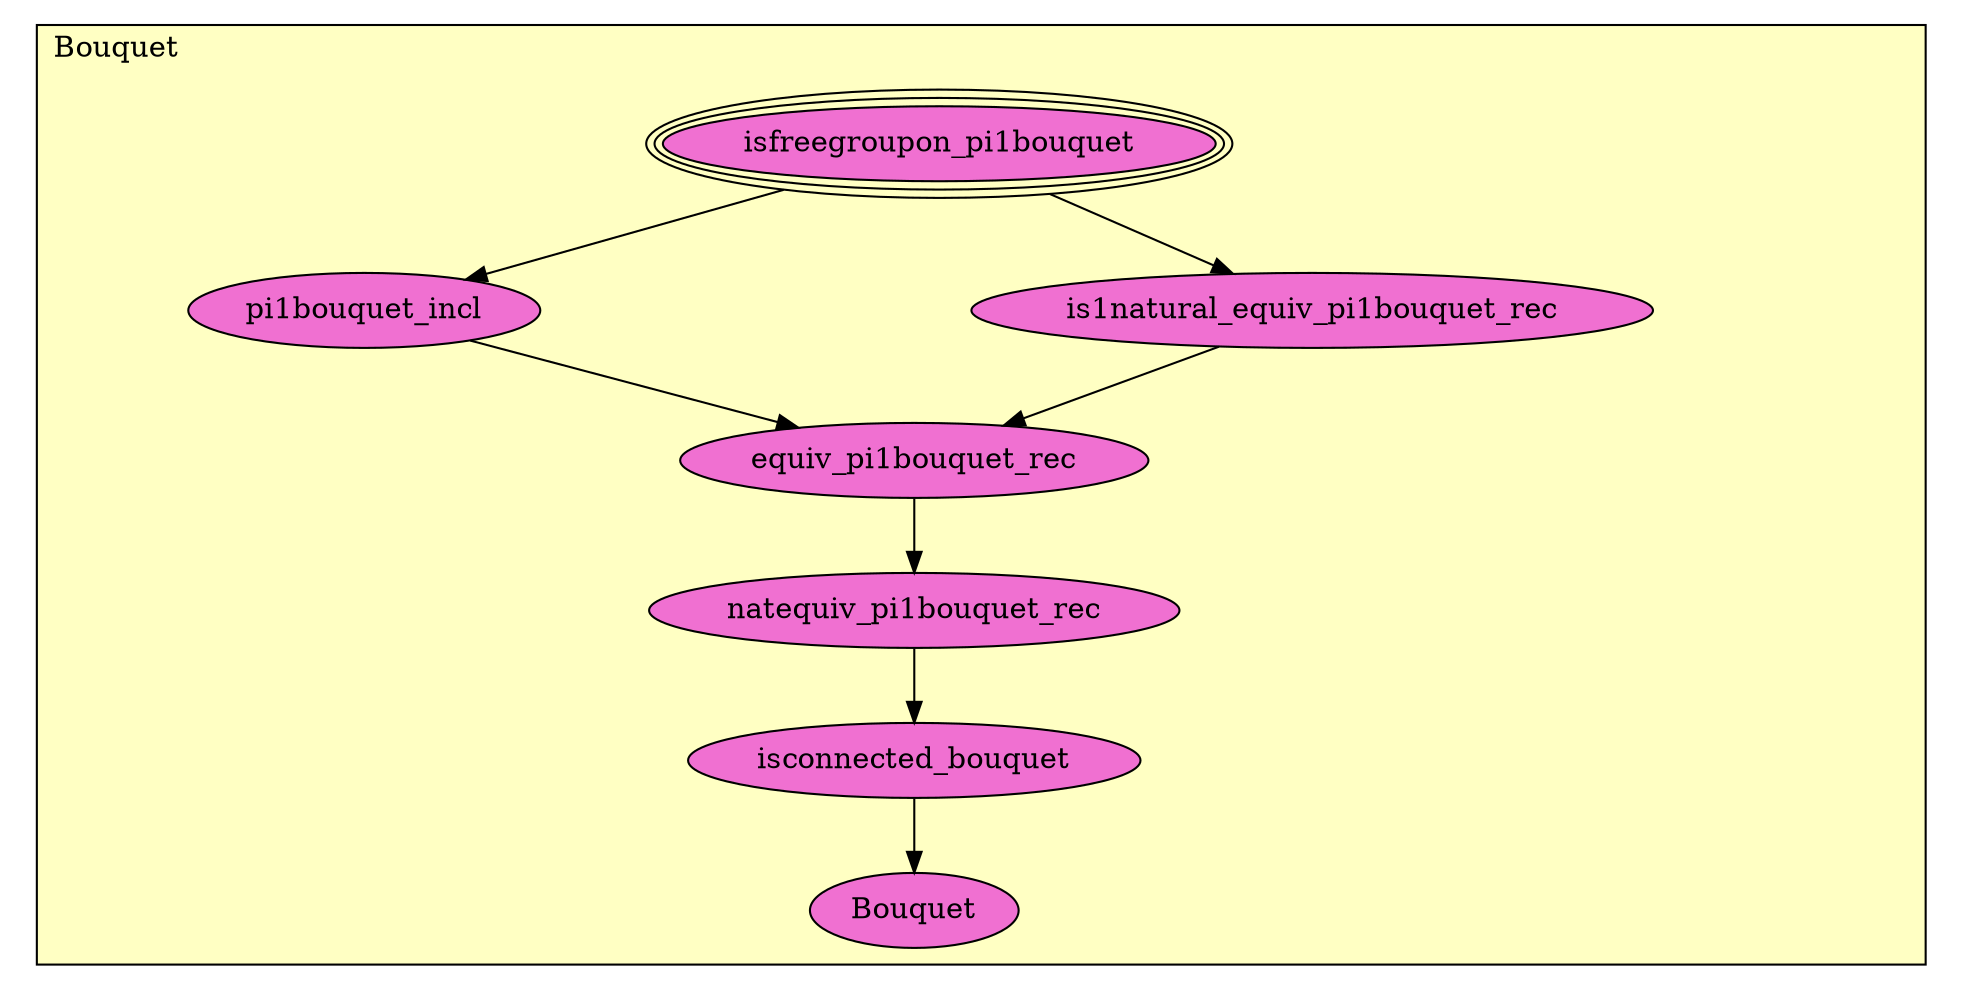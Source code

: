 digraph HoTT_Homotopy_Bouquet {
  graph [ratio=0.5]
  node [style=filled]
Bouquet_isfreegroupon_pi1bouquet [label="isfreegroupon_pi1bouquet", URL=<Bouquet.html#isfreegroupon_pi1bouquet>, peripheries=3, fillcolor="#F070D1"] ;
Bouquet_pi1bouquet_incl [label="pi1bouquet_incl", URL=<Bouquet.html#pi1bouquet_incl>, fillcolor="#F070D1"] ;
Bouquet_is1natural_equiv_pi1bouquet_rec [label="is1natural_equiv_pi1bouquet_rec", URL=<Bouquet.html#is1natural_equiv_pi1bouquet_rec>, fillcolor="#F070D1"] ;
Bouquet_equiv_pi1bouquet_rec [label="equiv_pi1bouquet_rec", URL=<Bouquet.html#equiv_pi1bouquet_rec>, fillcolor="#F070D1"] ;
Bouquet_natequiv_pi1bouquet_rec [label="natequiv_pi1bouquet_rec", URL=<Bouquet.html#natequiv_pi1bouquet_rec>, fillcolor="#F070D1"] ;
Bouquet_isconnected_bouquet [label="isconnected_bouquet", URL=<Bouquet.html#isconnected_bouquet>, fillcolor="#F070D1"] ;
Bouquet_Bouquet [label="Bouquet", URL=<Bouquet.html#Bouquet>, fillcolor="#F070D1"] ;
  Bouquet_isfreegroupon_pi1bouquet -> Bouquet_pi1bouquet_incl [] ;
  Bouquet_isfreegroupon_pi1bouquet -> Bouquet_is1natural_equiv_pi1bouquet_rec [] ;
  Bouquet_pi1bouquet_incl -> Bouquet_equiv_pi1bouquet_rec [] ;
  Bouquet_is1natural_equiv_pi1bouquet_rec -> Bouquet_equiv_pi1bouquet_rec [] ;
  Bouquet_equiv_pi1bouquet_rec -> Bouquet_natequiv_pi1bouquet_rec [] ;
  Bouquet_natequiv_pi1bouquet_rec -> Bouquet_isconnected_bouquet [] ;
  Bouquet_isconnected_bouquet -> Bouquet_Bouquet [] ;
subgraph cluster_Bouquet { label="Bouquet"; fillcolor="#FFFFC3"; labeljust=l; style=filled 
Bouquet_Bouquet; Bouquet_isconnected_bouquet; Bouquet_natequiv_pi1bouquet_rec; Bouquet_equiv_pi1bouquet_rec; Bouquet_is1natural_equiv_pi1bouquet_rec; Bouquet_pi1bouquet_incl; Bouquet_isfreegroupon_pi1bouquet; };
} /* END */
